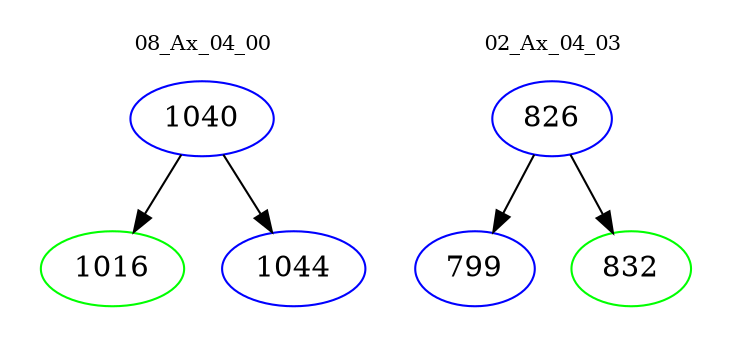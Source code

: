 digraph{
subgraph cluster_0 {
color = white
label = "08_Ax_04_00";
fontsize=10;
T0_1040 [label="1040", color="blue"]
T0_1040 -> T0_1016 [color="black"]
T0_1016 [label="1016", color="green"]
T0_1040 -> T0_1044 [color="black"]
T0_1044 [label="1044", color="blue"]
}
subgraph cluster_1 {
color = white
label = "02_Ax_04_03";
fontsize=10;
T1_826 [label="826", color="blue"]
T1_826 -> T1_799 [color="black"]
T1_799 [label="799", color="blue"]
T1_826 -> T1_832 [color="black"]
T1_832 [label="832", color="green"]
}
}
